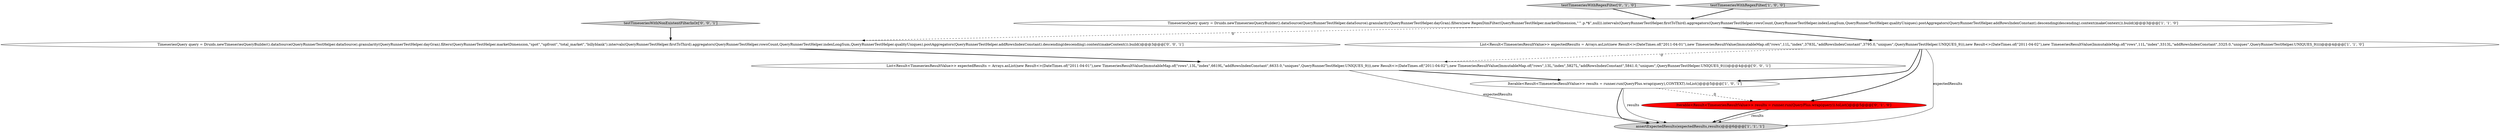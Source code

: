digraph {
1 [style = filled, label = "Iterable<Result<TimeseriesResultValue>> results = runner.run(QueryPlus.wrap(query),CONTEXT).toList()@@@5@@@['1', '0', '1']", fillcolor = white, shape = ellipse image = "AAA0AAABBB1BBB"];
8 [style = filled, label = "TimeseriesQuery query = Druids.newTimeseriesQueryBuilder().dataSource(QueryRunnerTestHelper.dataSource).granularity(QueryRunnerTestHelper.dayGran).filters(QueryRunnerTestHelper.marketDimension,\"spot\",\"upfront\",\"total_market\",\"billyblank\").intervals(QueryRunnerTestHelper.firstToThird).aggregators(QueryRunnerTestHelper.rowsCount,QueryRunnerTestHelper.indexLongSum,QueryRunnerTestHelper.qualityUniques).postAggregators(QueryRunnerTestHelper.addRowsIndexConstant).descending(descending).context(makeContext()).build()@@@3@@@['0', '0', '1']", fillcolor = white, shape = ellipse image = "AAA0AAABBB3BBB"];
2 [style = filled, label = "assertExpectedResults(expectedResults,results)@@@6@@@['1', '1', '1']", fillcolor = lightgray, shape = ellipse image = "AAA0AAABBB1BBB"];
5 [style = filled, label = "Iterable<Result<TimeseriesResultValue>> results = runner.run(QueryPlus.wrap(query)).toList()@@@5@@@['0', '1', '0']", fillcolor = red, shape = ellipse image = "AAA1AAABBB2BBB"];
0 [style = filled, label = "TimeseriesQuery query = Druids.newTimeseriesQueryBuilder().dataSource(QueryRunnerTestHelper.dataSource).granularity(QueryRunnerTestHelper.dayGran).filters(new RegexDimFilter(QueryRunnerTestHelper.marketDimension,\"^.p.*$\",null)).intervals(QueryRunnerTestHelper.firstToThird).aggregators(QueryRunnerTestHelper.rowsCount,QueryRunnerTestHelper.indexLongSum,QueryRunnerTestHelper.qualityUniques).postAggregators(QueryRunnerTestHelper.addRowsIndexConstant).descending(descending).context(makeContext()).build()@@@3@@@['1', '1', '0']", fillcolor = white, shape = ellipse image = "AAA0AAABBB1BBB"];
6 [style = filled, label = "testTimeseriesWithRegexFilter['0', '1', '0']", fillcolor = lightgray, shape = diamond image = "AAA0AAABBB2BBB"];
3 [style = filled, label = "List<Result<TimeseriesResultValue>> expectedResults = Arrays.asList(new Result<>(DateTimes.of(\"2011-04-01\"),new TimeseriesResultValue(ImmutableMap.of(\"rows\",11L,\"index\",3783L,\"addRowsIndexConstant\",3795.0,\"uniques\",QueryRunnerTestHelper.UNIQUES_9))),new Result<>(DateTimes.of(\"2011-04-02\"),new TimeseriesResultValue(ImmutableMap.of(\"rows\",11L,\"index\",3313L,\"addRowsIndexConstant\",3325.0,\"uniques\",QueryRunnerTestHelper.UNIQUES_9))))@@@4@@@['1', '1', '0']", fillcolor = white, shape = ellipse image = "AAA0AAABBB1BBB"];
9 [style = filled, label = "testTimeseriesWithNonExistentFilterInOr['0', '0', '1']", fillcolor = lightgray, shape = diamond image = "AAA0AAABBB3BBB"];
4 [style = filled, label = "testTimeseriesWithRegexFilter['1', '0', '0']", fillcolor = lightgray, shape = diamond image = "AAA0AAABBB1BBB"];
7 [style = filled, label = "List<Result<TimeseriesResultValue>> expectedResults = Arrays.asList(new Result<>(DateTimes.of(\"2011-04-01\"),new TimeseriesResultValue(ImmutableMap.of(\"rows\",13L,\"index\",6619L,\"addRowsIndexConstant\",6633.0,\"uniques\",QueryRunnerTestHelper.UNIQUES_9))),new Result<>(DateTimes.of(\"2011-04-02\"),new TimeseriesResultValue(ImmutableMap.of(\"rows\",13L,\"index\",5827L,\"addRowsIndexConstant\",5841.0,\"uniques\",QueryRunnerTestHelper.UNIQUES_9))))@@@4@@@['0', '0', '1']", fillcolor = white, shape = ellipse image = "AAA0AAABBB3BBB"];
0->3 [style = bold, label=""];
0->8 [style = dashed, label="0"];
5->2 [style = bold, label=""];
1->2 [style = bold, label=""];
3->5 [style = bold, label=""];
6->0 [style = bold, label=""];
7->1 [style = bold, label=""];
7->2 [style = solid, label="expectedResults"];
1->5 [style = dashed, label="0"];
1->2 [style = solid, label="results"];
3->1 [style = bold, label=""];
3->2 [style = solid, label="expectedResults"];
9->8 [style = bold, label=""];
5->2 [style = solid, label="results"];
3->7 [style = dashed, label="0"];
8->7 [style = bold, label=""];
4->0 [style = bold, label=""];
}
